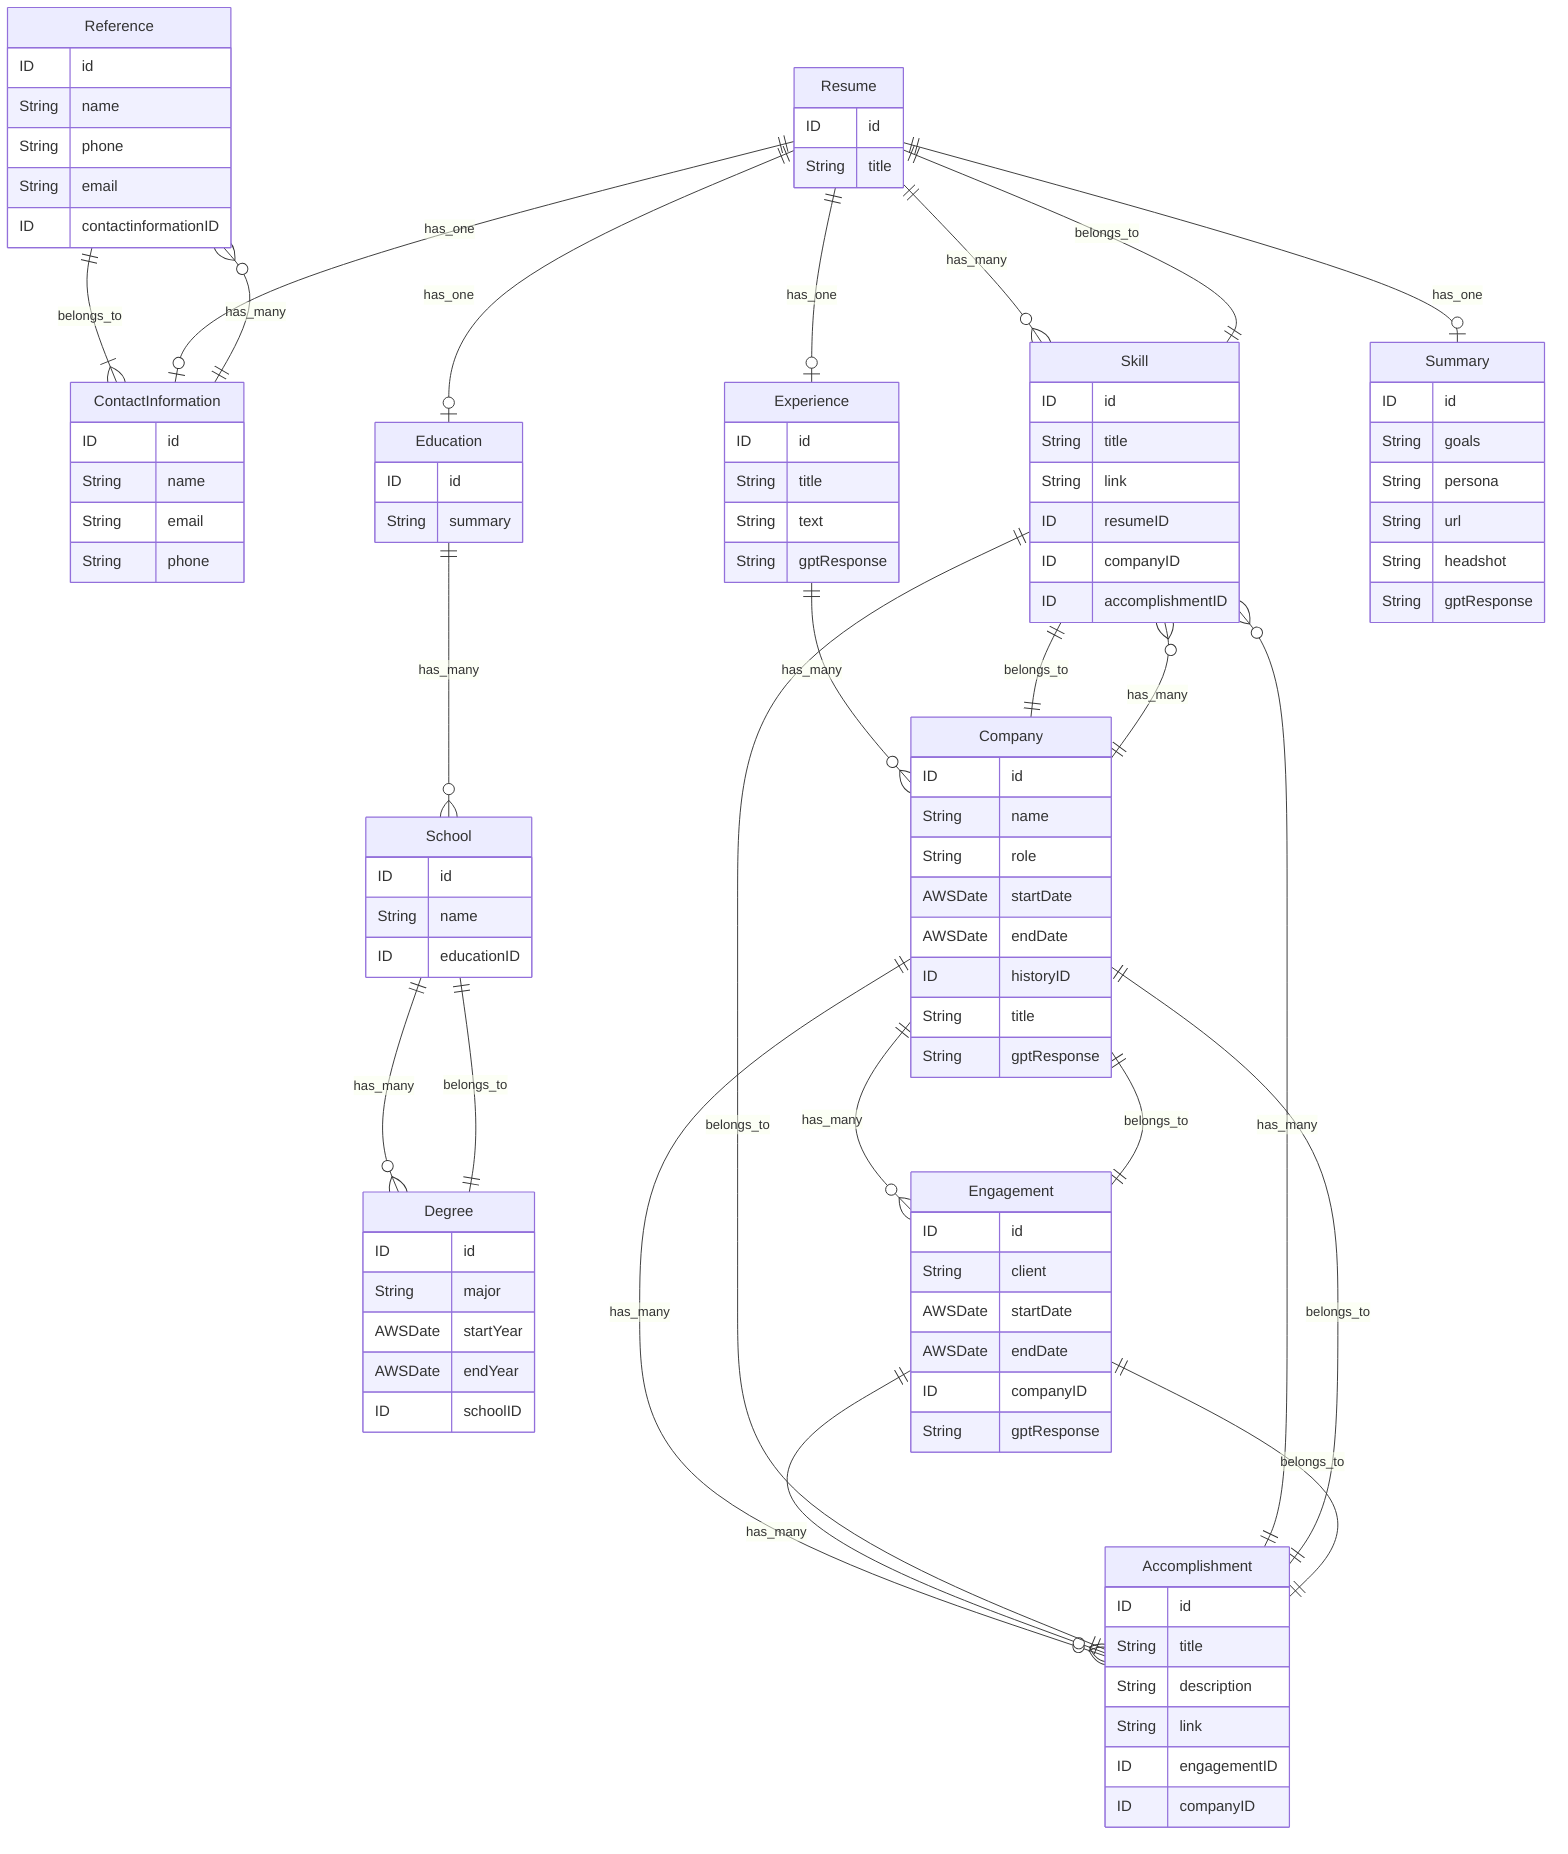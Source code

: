 erDiagram
    Reference {
      ID id
      String name
      String phone
      String email
      ID contactinformationID
    }
    ContactInformation {
      ID id
      String name
      String email
      String phone
    }
    Resume {
      ID id
      String title
    }
    Education {
      ID id
      String summary
    }
    Degree {
      ID id
      String major
      AWSDate startYear
      AWSDate endYear
      ID schoolID
    }
    Company {
      ID id
      String name
      String role
      AWSDate startDate
      AWSDate endDate
      ID historyID
      String title
      String gptResponse
    }
    Accomplishment {
      ID id
      String title
      String description
      String link
      ID engagementID
      ID companyID
    }
    School {
      ID id
      String name
      ID educationID
    }
    Experience {
      ID id
      String title
      String text
      String gptResponse
    }
    Skill {
      ID id
      String title
      String link
      ID resumeID
      ID companyID
      ID accomplishmentID
    }
    Engagement {
      ID id
      String client
      AWSDate startDate
      AWSDate endDate
      ID companyID
      String gptResponse
    }
    Summary {
      ID id
      String goals
      String persona
      String url
      String headshot
      String gptResponse
    }

    Reference ||--|{ ContactInformation : belongs_to
    ContactInformation ||--o{ Reference : has_many
    Resume ||--o| Summary : has_one
    Resume ||--o{ Skill : has_many
    Resume ||--o| Education : has_one
    Resume ||--o| Experience : has_one
    Resume ||--o| ContactInformation : has_one
    Education ||--o{ School : has_many
    School ||--o{ Degree : has_many
    Degree ||--|| School : belongs_to
    Experience ||--o{ Company : has_many
    Company ||--o{ Engagement : has_many
    Company ||--o{ Accomplishment : has_many
    Company ||--o{ Skill : has_many
    Accomplishment ||--o{ Skill : has_many
    Accomplishment ||--|| Company : belongs_to
    Accomplishment ||--|| Engagement : belongs_to
    Engagement ||--o{ Accomplishment : has_many
    Engagement ||--|| Company : belongs_to
    Skill ||--|| Resume : belongs_to
    Skill ||--|| Company : belongs_to
    Skill ||--|| Accomplishment : belongs_to